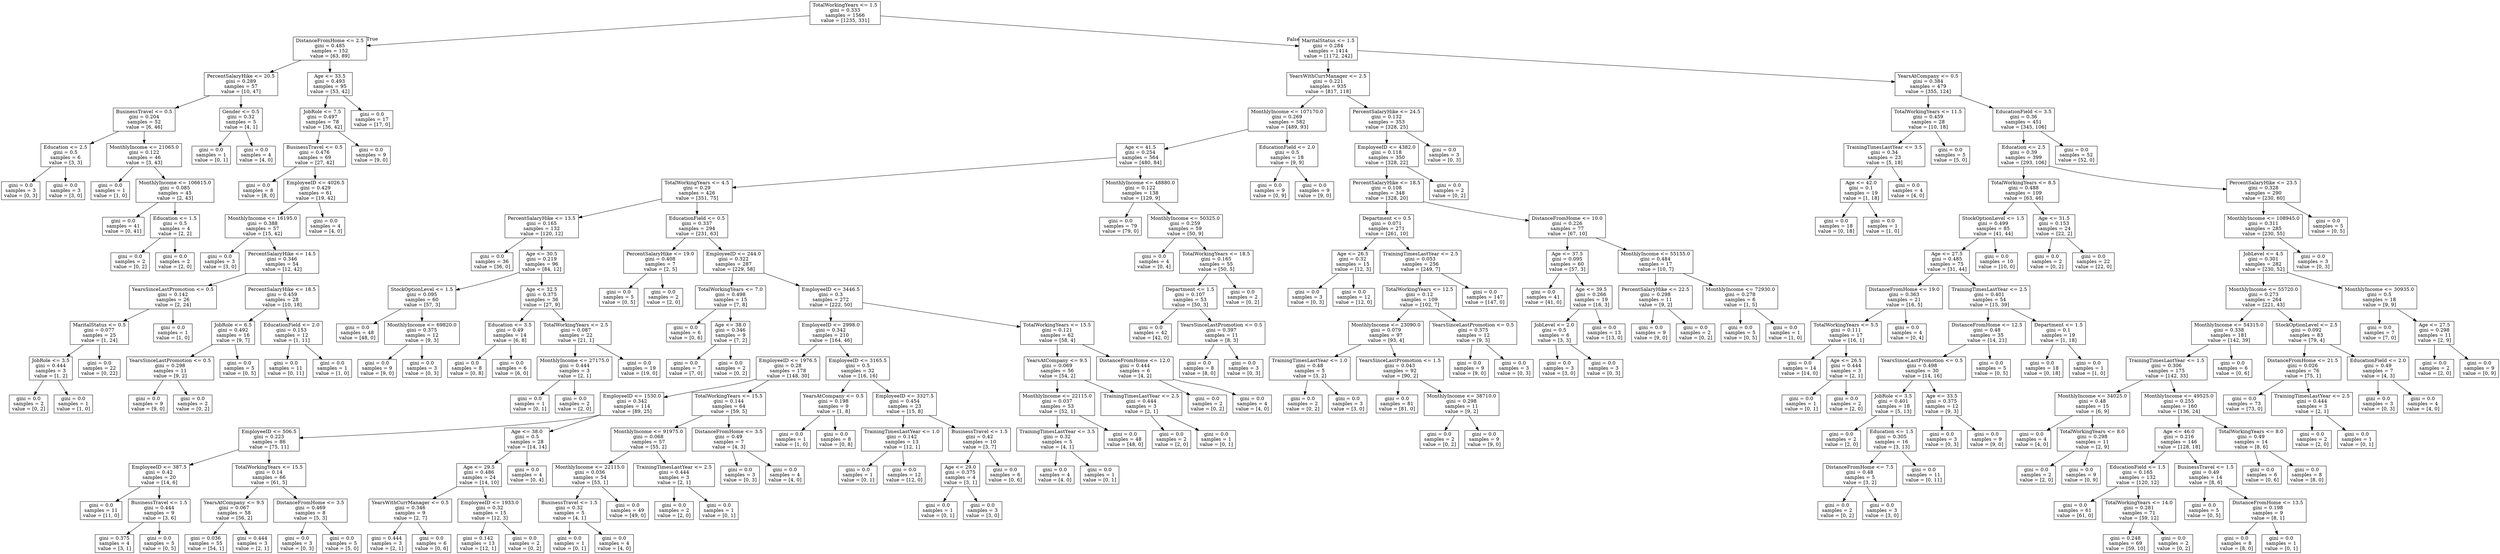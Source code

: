 digraph Tree {
node [shape=box] ;
0 [label="TotalWorkingYears <= 1.5\ngini = 0.333\nsamples = 1566\nvalue = [1235, 331]"] ;
1 [label="DistanceFromHome <= 2.5\ngini = 0.485\nsamples = 152\nvalue = [63, 89]"] ;
0 -> 1 [labeldistance=2.5, labelangle=45, headlabel="True"] ;
2 [label="PercentSalaryHike <= 20.5\ngini = 0.289\nsamples = 57\nvalue = [10, 47]"] ;
1 -> 2 ;
3 [label="BusinessTravel <= 0.5\ngini = 0.204\nsamples = 52\nvalue = [6, 46]"] ;
2 -> 3 ;
4 [label="Education <= 2.5\ngini = 0.5\nsamples = 6\nvalue = [3, 3]"] ;
3 -> 4 ;
5 [label="gini = 0.0\nsamples = 3\nvalue = [0, 3]"] ;
4 -> 5 ;
6 [label="gini = 0.0\nsamples = 3\nvalue = [3, 0]"] ;
4 -> 6 ;
7 [label="MonthlyIncome <= 21065.0\ngini = 0.122\nsamples = 46\nvalue = [3, 43]"] ;
3 -> 7 ;
8 [label="gini = 0.0\nsamples = 1\nvalue = [1, 0]"] ;
7 -> 8 ;
9 [label="MonthlyIncome <= 106615.0\ngini = 0.085\nsamples = 45\nvalue = [2, 43]"] ;
7 -> 9 ;
10 [label="gini = 0.0\nsamples = 41\nvalue = [0, 41]"] ;
9 -> 10 ;
11 [label="Education <= 1.5\ngini = 0.5\nsamples = 4\nvalue = [2, 2]"] ;
9 -> 11 ;
12 [label="gini = 0.0\nsamples = 2\nvalue = [0, 2]"] ;
11 -> 12 ;
13 [label="gini = 0.0\nsamples = 2\nvalue = [2, 0]"] ;
11 -> 13 ;
14 [label="Gender <= 0.5\ngini = 0.32\nsamples = 5\nvalue = [4, 1]"] ;
2 -> 14 ;
15 [label="gini = 0.0\nsamples = 1\nvalue = [0, 1]"] ;
14 -> 15 ;
16 [label="gini = 0.0\nsamples = 4\nvalue = [4, 0]"] ;
14 -> 16 ;
17 [label="Age <= 33.5\ngini = 0.493\nsamples = 95\nvalue = [53, 42]"] ;
1 -> 17 ;
18 [label="JobRole <= 7.5\ngini = 0.497\nsamples = 78\nvalue = [36, 42]"] ;
17 -> 18 ;
19 [label="BusinessTravel <= 0.5\ngini = 0.476\nsamples = 69\nvalue = [27, 42]"] ;
18 -> 19 ;
20 [label="gini = 0.0\nsamples = 8\nvalue = [8, 0]"] ;
19 -> 20 ;
21 [label="EmployeeID <= 4026.5\ngini = 0.429\nsamples = 61\nvalue = [19, 42]"] ;
19 -> 21 ;
22 [label="MonthlyIncome <= 16195.0\ngini = 0.388\nsamples = 57\nvalue = [15, 42]"] ;
21 -> 22 ;
23 [label="gini = 0.0\nsamples = 3\nvalue = [3, 0]"] ;
22 -> 23 ;
24 [label="PercentSalaryHike <= 14.5\ngini = 0.346\nsamples = 54\nvalue = [12, 42]"] ;
22 -> 24 ;
25 [label="YearsSinceLastPromotion <= 0.5\ngini = 0.142\nsamples = 26\nvalue = [2, 24]"] ;
24 -> 25 ;
26 [label="MaritalStatus <= 0.5\ngini = 0.077\nsamples = 25\nvalue = [1, 24]"] ;
25 -> 26 ;
27 [label="JobRole <= 3.5\ngini = 0.444\nsamples = 3\nvalue = [1, 2]"] ;
26 -> 27 ;
28 [label="gini = 0.0\nsamples = 2\nvalue = [0, 2]"] ;
27 -> 28 ;
29 [label="gini = 0.0\nsamples = 1\nvalue = [1, 0]"] ;
27 -> 29 ;
30 [label="gini = 0.0\nsamples = 22\nvalue = [0, 22]"] ;
26 -> 30 ;
31 [label="gini = 0.0\nsamples = 1\nvalue = [1, 0]"] ;
25 -> 31 ;
32 [label="PercentSalaryHike <= 18.5\ngini = 0.459\nsamples = 28\nvalue = [10, 18]"] ;
24 -> 32 ;
33 [label="JobRole <= 6.5\ngini = 0.492\nsamples = 16\nvalue = [9, 7]"] ;
32 -> 33 ;
34 [label="YearsSinceLastPromotion <= 0.5\ngini = 0.298\nsamples = 11\nvalue = [9, 2]"] ;
33 -> 34 ;
35 [label="gini = 0.0\nsamples = 9\nvalue = [9, 0]"] ;
34 -> 35 ;
36 [label="gini = 0.0\nsamples = 2\nvalue = [0, 2]"] ;
34 -> 36 ;
37 [label="gini = 0.0\nsamples = 5\nvalue = [0, 5]"] ;
33 -> 37 ;
38 [label="EducationField <= 2.0\ngini = 0.153\nsamples = 12\nvalue = [1, 11]"] ;
32 -> 38 ;
39 [label="gini = 0.0\nsamples = 11\nvalue = [0, 11]"] ;
38 -> 39 ;
40 [label="gini = 0.0\nsamples = 1\nvalue = [1, 0]"] ;
38 -> 40 ;
41 [label="gini = 0.0\nsamples = 4\nvalue = [4, 0]"] ;
21 -> 41 ;
42 [label="gini = 0.0\nsamples = 9\nvalue = [9, 0]"] ;
18 -> 42 ;
43 [label="gini = 0.0\nsamples = 17\nvalue = [17, 0]"] ;
17 -> 43 ;
44 [label="MaritalStatus <= 1.5\ngini = 0.284\nsamples = 1414\nvalue = [1172, 242]"] ;
0 -> 44 [labeldistance=2.5, labelangle=-45, headlabel="False"] ;
45 [label="YearsWithCurrManager <= 2.5\ngini = 0.221\nsamples = 935\nvalue = [817, 118]"] ;
44 -> 45 ;
46 [label="MonthlyIncome <= 107170.0\ngini = 0.269\nsamples = 582\nvalue = [489, 93]"] ;
45 -> 46 ;
47 [label="Age <= 41.5\ngini = 0.254\nsamples = 564\nvalue = [480, 84]"] ;
46 -> 47 ;
48 [label="TotalWorkingYears <= 4.5\ngini = 0.29\nsamples = 426\nvalue = [351, 75]"] ;
47 -> 48 ;
49 [label="PercentSalaryHike <= 13.5\ngini = 0.165\nsamples = 132\nvalue = [120, 12]"] ;
48 -> 49 ;
50 [label="gini = 0.0\nsamples = 36\nvalue = [36, 0]"] ;
49 -> 50 ;
51 [label="Age <= 30.5\ngini = 0.219\nsamples = 96\nvalue = [84, 12]"] ;
49 -> 51 ;
52 [label="StockOptionLevel <= 1.5\ngini = 0.095\nsamples = 60\nvalue = [57, 3]"] ;
51 -> 52 ;
53 [label="gini = 0.0\nsamples = 48\nvalue = [48, 0]"] ;
52 -> 53 ;
54 [label="MonthlyIncome <= 69820.0\ngini = 0.375\nsamples = 12\nvalue = [9, 3]"] ;
52 -> 54 ;
55 [label="gini = 0.0\nsamples = 9\nvalue = [9, 0]"] ;
54 -> 55 ;
56 [label="gini = 0.0\nsamples = 3\nvalue = [0, 3]"] ;
54 -> 56 ;
57 [label="Age <= 32.5\ngini = 0.375\nsamples = 36\nvalue = [27, 9]"] ;
51 -> 57 ;
58 [label="Education <= 3.5\ngini = 0.49\nsamples = 14\nvalue = [6, 8]"] ;
57 -> 58 ;
59 [label="gini = 0.0\nsamples = 8\nvalue = [0, 8]"] ;
58 -> 59 ;
60 [label="gini = 0.0\nsamples = 6\nvalue = [6, 0]"] ;
58 -> 60 ;
61 [label="TotalWorkingYears <= 2.5\ngini = 0.087\nsamples = 22\nvalue = [21, 1]"] ;
57 -> 61 ;
62 [label="MonthlyIncome <= 27175.0\ngini = 0.444\nsamples = 3\nvalue = [2, 1]"] ;
61 -> 62 ;
63 [label="gini = 0.0\nsamples = 1\nvalue = [0, 1]"] ;
62 -> 63 ;
64 [label="gini = 0.0\nsamples = 2\nvalue = [2, 0]"] ;
62 -> 64 ;
65 [label="gini = 0.0\nsamples = 19\nvalue = [19, 0]"] ;
61 -> 65 ;
66 [label="EducationField <= 0.5\ngini = 0.337\nsamples = 294\nvalue = [231, 63]"] ;
48 -> 66 ;
67 [label="PercentSalaryHike <= 19.0\ngini = 0.408\nsamples = 7\nvalue = [2, 5]"] ;
66 -> 67 ;
68 [label="gini = 0.0\nsamples = 5\nvalue = [0, 5]"] ;
67 -> 68 ;
69 [label="gini = 0.0\nsamples = 2\nvalue = [2, 0]"] ;
67 -> 69 ;
70 [label="EmployeeID <= 244.0\ngini = 0.322\nsamples = 287\nvalue = [229, 58]"] ;
66 -> 70 ;
71 [label="TotalWorkingYears <= 7.0\ngini = 0.498\nsamples = 15\nvalue = [7, 8]"] ;
70 -> 71 ;
72 [label="gini = 0.0\nsamples = 6\nvalue = [0, 6]"] ;
71 -> 72 ;
73 [label="Age <= 38.0\ngini = 0.346\nsamples = 9\nvalue = [7, 2]"] ;
71 -> 73 ;
74 [label="gini = 0.0\nsamples = 7\nvalue = [7, 0]"] ;
73 -> 74 ;
75 [label="gini = 0.0\nsamples = 2\nvalue = [0, 2]"] ;
73 -> 75 ;
76 [label="EmployeeID <= 3446.5\ngini = 0.3\nsamples = 272\nvalue = [222, 50]"] ;
70 -> 76 ;
77 [label="EmployeeID <= 2998.0\ngini = 0.342\nsamples = 210\nvalue = [164, 46]"] ;
76 -> 77 ;
78 [label="EmployeeID <= 1976.5\ngini = 0.28\nsamples = 178\nvalue = [148, 30]"] ;
77 -> 78 ;
79 [label="EmployeeID <= 1530.0\ngini = 0.342\nsamples = 114\nvalue = [89, 25]"] ;
78 -> 79 ;
80 [label="EmployeeID <= 506.5\ngini = 0.223\nsamples = 86\nvalue = [75, 11]"] ;
79 -> 80 ;
81 [label="EmployeeID <= 387.5\ngini = 0.42\nsamples = 20\nvalue = [14, 6]"] ;
80 -> 81 ;
82 [label="gini = 0.0\nsamples = 11\nvalue = [11, 0]"] ;
81 -> 82 ;
83 [label="BusinessTravel <= 1.5\ngini = 0.444\nsamples = 9\nvalue = [3, 6]"] ;
81 -> 83 ;
84 [label="gini = 0.375\nsamples = 4\nvalue = [3, 1]"] ;
83 -> 84 ;
85 [label="gini = 0.0\nsamples = 5\nvalue = [0, 5]"] ;
83 -> 85 ;
86 [label="TotalWorkingYears <= 15.5\ngini = 0.14\nsamples = 66\nvalue = [61, 5]"] ;
80 -> 86 ;
87 [label="YearsAtCompany <= 9.5\ngini = 0.067\nsamples = 58\nvalue = [56, 2]"] ;
86 -> 87 ;
88 [label="gini = 0.036\nsamples = 55\nvalue = [54, 1]"] ;
87 -> 88 ;
89 [label="gini = 0.444\nsamples = 3\nvalue = [2, 1]"] ;
87 -> 89 ;
90 [label="DistanceFromHome <= 3.5\ngini = 0.469\nsamples = 8\nvalue = [5, 3]"] ;
86 -> 90 ;
91 [label="gini = 0.0\nsamples = 3\nvalue = [0, 3]"] ;
90 -> 91 ;
92 [label="gini = 0.0\nsamples = 5\nvalue = [5, 0]"] ;
90 -> 92 ;
93 [label="Age <= 38.0\ngini = 0.5\nsamples = 28\nvalue = [14, 14]"] ;
79 -> 93 ;
94 [label="Age <= 29.5\ngini = 0.486\nsamples = 24\nvalue = [14, 10]"] ;
93 -> 94 ;
95 [label="YearsWithCurrManager <= 0.5\ngini = 0.346\nsamples = 9\nvalue = [2, 7]"] ;
94 -> 95 ;
96 [label="gini = 0.444\nsamples = 3\nvalue = [2, 1]"] ;
95 -> 96 ;
97 [label="gini = 0.0\nsamples = 6\nvalue = [0, 6]"] ;
95 -> 97 ;
98 [label="EmployeeID <= 1933.0\ngini = 0.32\nsamples = 15\nvalue = [12, 3]"] ;
94 -> 98 ;
99 [label="gini = 0.142\nsamples = 13\nvalue = [12, 1]"] ;
98 -> 99 ;
100 [label="gini = 0.0\nsamples = 2\nvalue = [0, 2]"] ;
98 -> 100 ;
101 [label="gini = 0.0\nsamples = 4\nvalue = [0, 4]"] ;
93 -> 101 ;
102 [label="TotalWorkingYears <= 15.5\ngini = 0.144\nsamples = 64\nvalue = [59, 5]"] ;
78 -> 102 ;
103 [label="MonthlyIncome <= 91975.0\ngini = 0.068\nsamples = 57\nvalue = [55, 2]"] ;
102 -> 103 ;
104 [label="MonthlyIncome <= 22115.0\ngini = 0.036\nsamples = 54\nvalue = [53, 1]"] ;
103 -> 104 ;
105 [label="BusinessTravel <= 1.5\ngini = 0.32\nsamples = 5\nvalue = [4, 1]"] ;
104 -> 105 ;
106 [label="gini = 0.0\nsamples = 1\nvalue = [0, 1]"] ;
105 -> 106 ;
107 [label="gini = 0.0\nsamples = 4\nvalue = [4, 0]"] ;
105 -> 107 ;
108 [label="gini = 0.0\nsamples = 49\nvalue = [49, 0]"] ;
104 -> 108 ;
109 [label="TrainingTimesLastYear <= 2.5\ngini = 0.444\nsamples = 3\nvalue = [2, 1]"] ;
103 -> 109 ;
110 [label="gini = 0.0\nsamples = 2\nvalue = [2, 0]"] ;
109 -> 110 ;
111 [label="gini = 0.0\nsamples = 1\nvalue = [0, 1]"] ;
109 -> 111 ;
112 [label="DistanceFromHome <= 3.5\ngini = 0.49\nsamples = 7\nvalue = [4, 3]"] ;
102 -> 112 ;
113 [label="gini = 0.0\nsamples = 3\nvalue = [0, 3]"] ;
112 -> 113 ;
114 [label="gini = 0.0\nsamples = 4\nvalue = [4, 0]"] ;
112 -> 114 ;
115 [label="EmployeeID <= 3165.5\ngini = 0.5\nsamples = 32\nvalue = [16, 16]"] ;
77 -> 115 ;
116 [label="YearsAtCompany <= 0.5\ngini = 0.198\nsamples = 9\nvalue = [1, 8]"] ;
115 -> 116 ;
117 [label="gini = 0.0\nsamples = 1\nvalue = [1, 0]"] ;
116 -> 117 ;
118 [label="gini = 0.0\nsamples = 8\nvalue = [0, 8]"] ;
116 -> 118 ;
119 [label="EmployeeID <= 3327.5\ngini = 0.454\nsamples = 23\nvalue = [15, 8]"] ;
115 -> 119 ;
120 [label="TrainingTimesLastYear <= 1.0\ngini = 0.142\nsamples = 13\nvalue = [12, 1]"] ;
119 -> 120 ;
121 [label="gini = 0.0\nsamples = 1\nvalue = [0, 1]"] ;
120 -> 121 ;
122 [label="gini = 0.0\nsamples = 12\nvalue = [12, 0]"] ;
120 -> 122 ;
123 [label="BusinessTravel <= 1.5\ngini = 0.42\nsamples = 10\nvalue = [3, 7]"] ;
119 -> 123 ;
124 [label="Age <= 29.0\ngini = 0.375\nsamples = 4\nvalue = [3, 1]"] ;
123 -> 124 ;
125 [label="gini = 0.0\nsamples = 1\nvalue = [0, 1]"] ;
124 -> 125 ;
126 [label="gini = 0.0\nsamples = 3\nvalue = [3, 0]"] ;
124 -> 126 ;
127 [label="gini = 0.0\nsamples = 6\nvalue = [0, 6]"] ;
123 -> 127 ;
128 [label="TotalWorkingYears <= 15.5\ngini = 0.121\nsamples = 62\nvalue = [58, 4]"] ;
76 -> 128 ;
129 [label="YearsAtCompany <= 9.5\ngini = 0.069\nsamples = 56\nvalue = [54, 2]"] ;
128 -> 129 ;
130 [label="MonthlyIncome <= 22115.0\ngini = 0.037\nsamples = 53\nvalue = [52, 1]"] ;
129 -> 130 ;
131 [label="TrainingTimesLastYear <= 3.5\ngini = 0.32\nsamples = 5\nvalue = [4, 1]"] ;
130 -> 131 ;
132 [label="gini = 0.0\nsamples = 4\nvalue = [4, 0]"] ;
131 -> 132 ;
133 [label="gini = 0.0\nsamples = 1\nvalue = [0, 1]"] ;
131 -> 133 ;
134 [label="gini = 0.0\nsamples = 48\nvalue = [48, 0]"] ;
130 -> 134 ;
135 [label="TrainingTimesLastYear <= 2.5\ngini = 0.444\nsamples = 3\nvalue = [2, 1]"] ;
129 -> 135 ;
136 [label="gini = 0.0\nsamples = 2\nvalue = [2, 0]"] ;
135 -> 136 ;
137 [label="gini = 0.0\nsamples = 1\nvalue = [0, 1]"] ;
135 -> 137 ;
138 [label="DistanceFromHome <= 12.0\ngini = 0.444\nsamples = 6\nvalue = [4, 2]"] ;
128 -> 138 ;
139 [label="gini = 0.0\nsamples = 2\nvalue = [0, 2]"] ;
138 -> 139 ;
140 [label="gini = 0.0\nsamples = 4\nvalue = [4, 0]"] ;
138 -> 140 ;
141 [label="MonthlyIncome <= 48880.0\ngini = 0.122\nsamples = 138\nvalue = [129, 9]"] ;
47 -> 141 ;
142 [label="gini = 0.0\nsamples = 79\nvalue = [79, 0]"] ;
141 -> 142 ;
143 [label="MonthlyIncome <= 50325.0\ngini = 0.259\nsamples = 59\nvalue = [50, 9]"] ;
141 -> 143 ;
144 [label="gini = 0.0\nsamples = 4\nvalue = [0, 4]"] ;
143 -> 144 ;
145 [label="TotalWorkingYears <= 18.5\ngini = 0.165\nsamples = 55\nvalue = [50, 5]"] ;
143 -> 145 ;
146 [label="Department <= 1.5\ngini = 0.107\nsamples = 53\nvalue = [50, 3]"] ;
145 -> 146 ;
147 [label="gini = 0.0\nsamples = 42\nvalue = [42, 0]"] ;
146 -> 147 ;
148 [label="YearsSinceLastPromotion <= 0.5\ngini = 0.397\nsamples = 11\nvalue = [8, 3]"] ;
146 -> 148 ;
149 [label="gini = 0.0\nsamples = 8\nvalue = [8, 0]"] ;
148 -> 149 ;
150 [label="gini = 0.0\nsamples = 3\nvalue = [0, 3]"] ;
148 -> 150 ;
151 [label="gini = 0.0\nsamples = 2\nvalue = [0, 2]"] ;
145 -> 151 ;
152 [label="EducationField <= 2.0\ngini = 0.5\nsamples = 18\nvalue = [9, 9]"] ;
46 -> 152 ;
153 [label="gini = 0.0\nsamples = 9\nvalue = [0, 9]"] ;
152 -> 153 ;
154 [label="gini = 0.0\nsamples = 9\nvalue = [9, 0]"] ;
152 -> 154 ;
155 [label="PercentSalaryHike <= 24.5\ngini = 0.132\nsamples = 353\nvalue = [328, 25]"] ;
45 -> 155 ;
156 [label="EmployeeID <= 4382.0\ngini = 0.118\nsamples = 350\nvalue = [328, 22]"] ;
155 -> 156 ;
157 [label="PercentSalaryHike <= 18.5\ngini = 0.108\nsamples = 348\nvalue = [328, 20]"] ;
156 -> 157 ;
158 [label="Department <= 0.5\ngini = 0.071\nsamples = 271\nvalue = [261, 10]"] ;
157 -> 158 ;
159 [label="Age <= 26.5\ngini = 0.32\nsamples = 15\nvalue = [12, 3]"] ;
158 -> 159 ;
160 [label="gini = 0.0\nsamples = 3\nvalue = [0, 3]"] ;
159 -> 160 ;
161 [label="gini = 0.0\nsamples = 12\nvalue = [12, 0]"] ;
159 -> 161 ;
162 [label="TrainingTimesLastYear <= 2.5\ngini = 0.053\nsamples = 256\nvalue = [249, 7]"] ;
158 -> 162 ;
163 [label="TotalWorkingYears <= 12.5\ngini = 0.12\nsamples = 109\nvalue = [102, 7]"] ;
162 -> 163 ;
164 [label="MonthlyIncome <= 23090.0\ngini = 0.079\nsamples = 97\nvalue = [93, 4]"] ;
163 -> 164 ;
165 [label="TrainingTimesLastYear <= 1.0\ngini = 0.48\nsamples = 5\nvalue = [3, 2]"] ;
164 -> 165 ;
166 [label="gini = 0.0\nsamples = 2\nvalue = [0, 2]"] ;
165 -> 166 ;
167 [label="gini = 0.0\nsamples = 3\nvalue = [3, 0]"] ;
165 -> 167 ;
168 [label="YearsSinceLastPromotion <= 1.5\ngini = 0.043\nsamples = 92\nvalue = [90, 2]"] ;
164 -> 168 ;
169 [label="gini = 0.0\nsamples = 81\nvalue = [81, 0]"] ;
168 -> 169 ;
170 [label="MonthlyIncome <= 38710.0\ngini = 0.298\nsamples = 11\nvalue = [9, 2]"] ;
168 -> 170 ;
171 [label="gini = 0.0\nsamples = 2\nvalue = [0, 2]"] ;
170 -> 171 ;
172 [label="gini = 0.0\nsamples = 9\nvalue = [9, 0]"] ;
170 -> 172 ;
173 [label="YearsSinceLastPromotion <= 0.5\ngini = 0.375\nsamples = 12\nvalue = [9, 3]"] ;
163 -> 173 ;
174 [label="gini = 0.0\nsamples = 9\nvalue = [9, 0]"] ;
173 -> 174 ;
175 [label="gini = 0.0\nsamples = 3\nvalue = [0, 3]"] ;
173 -> 175 ;
176 [label="gini = 0.0\nsamples = 147\nvalue = [147, 0]"] ;
162 -> 176 ;
177 [label="DistanceFromHome <= 10.0\ngini = 0.226\nsamples = 77\nvalue = [67, 10]"] ;
157 -> 177 ;
178 [label="Age <= 37.5\ngini = 0.095\nsamples = 60\nvalue = [57, 3]"] ;
177 -> 178 ;
179 [label="gini = 0.0\nsamples = 41\nvalue = [41, 0]"] ;
178 -> 179 ;
180 [label="Age <= 39.5\ngini = 0.266\nsamples = 19\nvalue = [16, 3]"] ;
178 -> 180 ;
181 [label="JobLevel <= 2.0\ngini = 0.5\nsamples = 6\nvalue = [3, 3]"] ;
180 -> 181 ;
182 [label="gini = 0.0\nsamples = 3\nvalue = [3, 0]"] ;
181 -> 182 ;
183 [label="gini = 0.0\nsamples = 3\nvalue = [0, 3]"] ;
181 -> 183 ;
184 [label="gini = 0.0\nsamples = 13\nvalue = [13, 0]"] ;
180 -> 184 ;
185 [label="MonthlyIncome <= 55155.0\ngini = 0.484\nsamples = 17\nvalue = [10, 7]"] ;
177 -> 185 ;
186 [label="PercentSalaryHike <= 22.5\ngini = 0.298\nsamples = 11\nvalue = [9, 2]"] ;
185 -> 186 ;
187 [label="gini = 0.0\nsamples = 9\nvalue = [9, 0]"] ;
186 -> 187 ;
188 [label="gini = 0.0\nsamples = 2\nvalue = [0, 2]"] ;
186 -> 188 ;
189 [label="MonthlyIncome <= 72930.0\ngini = 0.278\nsamples = 6\nvalue = [1, 5]"] ;
185 -> 189 ;
190 [label="gini = 0.0\nsamples = 5\nvalue = [0, 5]"] ;
189 -> 190 ;
191 [label="gini = 0.0\nsamples = 1\nvalue = [1, 0]"] ;
189 -> 191 ;
192 [label="gini = 0.0\nsamples = 2\nvalue = [0, 2]"] ;
156 -> 192 ;
193 [label="gini = 0.0\nsamples = 3\nvalue = [0, 3]"] ;
155 -> 193 ;
194 [label="YearsAtCompany <= 0.5\ngini = 0.384\nsamples = 479\nvalue = [355, 124]"] ;
44 -> 194 ;
195 [label="TotalWorkingYears <= 11.5\ngini = 0.459\nsamples = 28\nvalue = [10, 18]"] ;
194 -> 195 ;
196 [label="TrainingTimesLastYear <= 3.5\ngini = 0.34\nsamples = 23\nvalue = [5, 18]"] ;
195 -> 196 ;
197 [label="Age <= 42.0\ngini = 0.1\nsamples = 19\nvalue = [1, 18]"] ;
196 -> 197 ;
198 [label="gini = 0.0\nsamples = 18\nvalue = [0, 18]"] ;
197 -> 198 ;
199 [label="gini = 0.0\nsamples = 1\nvalue = [1, 0]"] ;
197 -> 199 ;
200 [label="gini = 0.0\nsamples = 4\nvalue = [4, 0]"] ;
196 -> 200 ;
201 [label="gini = 0.0\nsamples = 5\nvalue = [5, 0]"] ;
195 -> 201 ;
202 [label="EducationField <= 3.5\ngini = 0.36\nsamples = 451\nvalue = [345, 106]"] ;
194 -> 202 ;
203 [label="Education <= 2.5\ngini = 0.39\nsamples = 399\nvalue = [293, 106]"] ;
202 -> 203 ;
204 [label="TotalWorkingYears <= 8.5\ngini = 0.488\nsamples = 109\nvalue = [63, 46]"] ;
203 -> 204 ;
205 [label="StockOptionLevel <= 1.5\ngini = 0.499\nsamples = 85\nvalue = [41, 44]"] ;
204 -> 205 ;
206 [label="Age <= 27.5\ngini = 0.485\nsamples = 75\nvalue = [31, 44]"] ;
205 -> 206 ;
207 [label="DistanceFromHome <= 19.0\ngini = 0.363\nsamples = 21\nvalue = [16, 5]"] ;
206 -> 207 ;
208 [label="TotalWorkingYears <= 5.5\ngini = 0.111\nsamples = 17\nvalue = [16, 1]"] ;
207 -> 208 ;
209 [label="gini = 0.0\nsamples = 14\nvalue = [14, 0]"] ;
208 -> 209 ;
210 [label="Age <= 26.5\ngini = 0.444\nsamples = 3\nvalue = [2, 1]"] ;
208 -> 210 ;
211 [label="gini = 0.0\nsamples = 1\nvalue = [0, 1]"] ;
210 -> 211 ;
212 [label="gini = 0.0\nsamples = 2\nvalue = [2, 0]"] ;
210 -> 212 ;
213 [label="gini = 0.0\nsamples = 4\nvalue = [0, 4]"] ;
207 -> 213 ;
214 [label="TrainingTimesLastYear <= 2.5\ngini = 0.401\nsamples = 54\nvalue = [15, 39]"] ;
206 -> 214 ;
215 [label="DistanceFromHome <= 12.5\ngini = 0.48\nsamples = 35\nvalue = [14, 21]"] ;
214 -> 215 ;
216 [label="YearsSinceLastPromotion <= 0.5\ngini = 0.498\nsamples = 30\nvalue = [14, 16]"] ;
215 -> 216 ;
217 [label="JobRole <= 3.5\ngini = 0.401\nsamples = 18\nvalue = [5, 13]"] ;
216 -> 217 ;
218 [label="gini = 0.0\nsamples = 2\nvalue = [2, 0]"] ;
217 -> 218 ;
219 [label="Education <= 1.5\ngini = 0.305\nsamples = 16\nvalue = [3, 13]"] ;
217 -> 219 ;
220 [label="DistanceFromHome <= 7.5\ngini = 0.48\nsamples = 5\nvalue = [3, 2]"] ;
219 -> 220 ;
221 [label="gini = 0.0\nsamples = 2\nvalue = [0, 2]"] ;
220 -> 221 ;
222 [label="gini = 0.0\nsamples = 3\nvalue = [3, 0]"] ;
220 -> 222 ;
223 [label="gini = 0.0\nsamples = 11\nvalue = [0, 11]"] ;
219 -> 223 ;
224 [label="Age <= 33.5\ngini = 0.375\nsamples = 12\nvalue = [9, 3]"] ;
216 -> 224 ;
225 [label="gini = 0.0\nsamples = 3\nvalue = [0, 3]"] ;
224 -> 225 ;
226 [label="gini = 0.0\nsamples = 9\nvalue = [9, 0]"] ;
224 -> 226 ;
227 [label="gini = 0.0\nsamples = 5\nvalue = [0, 5]"] ;
215 -> 227 ;
228 [label="Department <= 1.5\ngini = 0.1\nsamples = 19\nvalue = [1, 18]"] ;
214 -> 228 ;
229 [label="gini = 0.0\nsamples = 18\nvalue = [0, 18]"] ;
228 -> 229 ;
230 [label="gini = 0.0\nsamples = 1\nvalue = [1, 0]"] ;
228 -> 230 ;
231 [label="gini = 0.0\nsamples = 10\nvalue = [10, 0]"] ;
205 -> 231 ;
232 [label="Age <= 31.5\ngini = 0.153\nsamples = 24\nvalue = [22, 2]"] ;
204 -> 232 ;
233 [label="gini = 0.0\nsamples = 2\nvalue = [0, 2]"] ;
232 -> 233 ;
234 [label="gini = 0.0\nsamples = 22\nvalue = [22, 0]"] ;
232 -> 234 ;
235 [label="PercentSalaryHike <= 23.5\ngini = 0.328\nsamples = 290\nvalue = [230, 60]"] ;
203 -> 235 ;
236 [label="MonthlyIncome <= 108945.0\ngini = 0.311\nsamples = 285\nvalue = [230, 55]"] ;
235 -> 236 ;
237 [label="JobLevel <= 4.5\ngini = 0.301\nsamples = 282\nvalue = [230, 52]"] ;
236 -> 237 ;
238 [label="MonthlyIncome <= 55720.0\ngini = 0.273\nsamples = 264\nvalue = [221, 43]"] ;
237 -> 238 ;
239 [label="MonthlyIncome <= 54315.0\ngini = 0.338\nsamples = 181\nvalue = [142, 39]"] ;
238 -> 239 ;
240 [label="TrainingTimesLastYear <= 1.5\ngini = 0.306\nsamples = 175\nvalue = [142, 33]"] ;
239 -> 240 ;
241 [label="MonthlyIncome <= 34025.0\ngini = 0.48\nsamples = 15\nvalue = [6, 9]"] ;
240 -> 241 ;
242 [label="gini = 0.0\nsamples = 4\nvalue = [4, 0]"] ;
241 -> 242 ;
243 [label="TotalWorkingYears <= 8.0\ngini = 0.298\nsamples = 11\nvalue = [2, 9]"] ;
241 -> 243 ;
244 [label="gini = 0.0\nsamples = 2\nvalue = [2, 0]"] ;
243 -> 244 ;
245 [label="gini = 0.0\nsamples = 9\nvalue = [0, 9]"] ;
243 -> 245 ;
246 [label="MonthlyIncome <= 49525.0\ngini = 0.255\nsamples = 160\nvalue = [136, 24]"] ;
240 -> 246 ;
247 [label="Age <= 46.0\ngini = 0.216\nsamples = 146\nvalue = [128, 18]"] ;
246 -> 247 ;
248 [label="EducationField <= 1.5\ngini = 0.165\nsamples = 132\nvalue = [120, 12]"] ;
247 -> 248 ;
249 [label="gini = 0.0\nsamples = 61\nvalue = [61, 0]"] ;
248 -> 249 ;
250 [label="TotalWorkingYears <= 14.0\ngini = 0.281\nsamples = 71\nvalue = [59, 12]"] ;
248 -> 250 ;
251 [label="gini = 0.248\nsamples = 69\nvalue = [59, 10]"] ;
250 -> 251 ;
252 [label="gini = 0.0\nsamples = 2\nvalue = [0, 2]"] ;
250 -> 252 ;
253 [label="BusinessTravel <= 1.5\ngini = 0.49\nsamples = 14\nvalue = [8, 6]"] ;
247 -> 253 ;
254 [label="gini = 0.0\nsamples = 5\nvalue = [0, 5]"] ;
253 -> 254 ;
255 [label="DistanceFromHome <= 13.5\ngini = 0.198\nsamples = 9\nvalue = [8, 1]"] ;
253 -> 255 ;
256 [label="gini = 0.0\nsamples = 8\nvalue = [8, 0]"] ;
255 -> 256 ;
257 [label="gini = 0.0\nsamples = 1\nvalue = [0, 1]"] ;
255 -> 257 ;
258 [label="TotalWorkingYears <= 8.0\ngini = 0.49\nsamples = 14\nvalue = [8, 6]"] ;
246 -> 258 ;
259 [label="gini = 0.0\nsamples = 6\nvalue = [0, 6]"] ;
258 -> 259 ;
260 [label="gini = 0.0\nsamples = 8\nvalue = [8, 0]"] ;
258 -> 260 ;
261 [label="gini = 0.0\nsamples = 6\nvalue = [0, 6]"] ;
239 -> 261 ;
262 [label="StockOptionLevel <= 2.5\ngini = 0.092\nsamples = 83\nvalue = [79, 4]"] ;
238 -> 262 ;
263 [label="DistanceFromHome <= 21.5\ngini = 0.026\nsamples = 76\nvalue = [75, 1]"] ;
262 -> 263 ;
264 [label="gini = 0.0\nsamples = 73\nvalue = [73, 0]"] ;
263 -> 264 ;
265 [label="TrainingTimesLastYear <= 2.5\ngini = 0.444\nsamples = 3\nvalue = [2, 1]"] ;
263 -> 265 ;
266 [label="gini = 0.0\nsamples = 2\nvalue = [2, 0]"] ;
265 -> 266 ;
267 [label="gini = 0.0\nsamples = 1\nvalue = [0, 1]"] ;
265 -> 267 ;
268 [label="EducationField <= 2.0\ngini = 0.49\nsamples = 7\nvalue = [4, 3]"] ;
262 -> 268 ;
269 [label="gini = 0.0\nsamples = 3\nvalue = [0, 3]"] ;
268 -> 269 ;
270 [label="gini = 0.0\nsamples = 4\nvalue = [4, 0]"] ;
268 -> 270 ;
271 [label="MonthlyIncome <= 30935.0\ngini = 0.5\nsamples = 18\nvalue = [9, 9]"] ;
237 -> 271 ;
272 [label="gini = 0.0\nsamples = 7\nvalue = [7, 0]"] ;
271 -> 272 ;
273 [label="Age <= 27.5\ngini = 0.298\nsamples = 11\nvalue = [2, 9]"] ;
271 -> 273 ;
274 [label="gini = 0.0\nsamples = 2\nvalue = [2, 0]"] ;
273 -> 274 ;
275 [label="gini = 0.0\nsamples = 9\nvalue = [0, 9]"] ;
273 -> 275 ;
276 [label="gini = 0.0\nsamples = 3\nvalue = [0, 3]"] ;
236 -> 276 ;
277 [label="gini = 0.0\nsamples = 5\nvalue = [0, 5]"] ;
235 -> 277 ;
278 [label="gini = 0.0\nsamples = 52\nvalue = [52, 0]"] ;
202 -> 278 ;
}